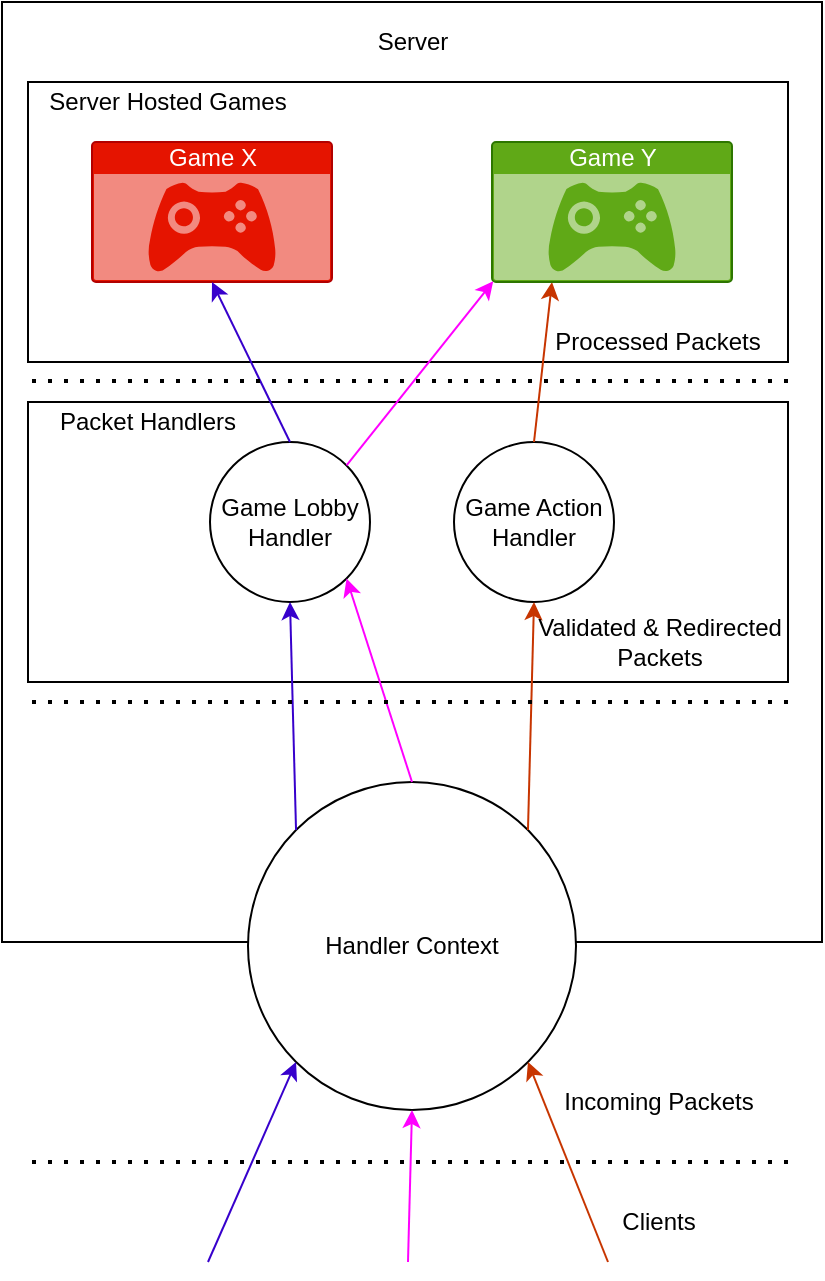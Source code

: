 <mxfile version="14.1.8" type="device"><diagram id="wFrOOLEZvZ6uSnFgyh2V" name="Page-1"><mxGraphModel dx="1422" dy="942" grid="1" gridSize="10" guides="1" tooltips="1" connect="1" arrows="1" fold="1" page="1" pageScale="1" pageWidth="827" pageHeight="1169" math="0" shadow="0"><root><mxCell id="0"/><mxCell id="1" parent="0"/><mxCell id="_2Bp-YOhPS83QPzOdCwp-1" value="" style="rounded=0;whiteSpace=wrap;html=1;fontColor=#FF00FF;" vertex="1" parent="1"><mxGeometry x="197" y="170" width="410" height="470" as="geometry"/></mxCell><mxCell id="VDZlhijzQXNhbVmrVwrX-38" value="" style="rounded=0;whiteSpace=wrap;html=1;" parent="1" vertex="1"><mxGeometry x="210" y="210" width="380" height="140" as="geometry"/></mxCell><mxCell id="VDZlhijzQXNhbVmrVwrX-37" value="" style="rounded=0;whiteSpace=wrap;html=1;" parent="1" vertex="1"><mxGeometry x="210" y="370" width="380" height="140" as="geometry"/></mxCell><mxCell id="VDZlhijzQXNhbVmrVwrX-2" value="Handler Context" style="ellipse;whiteSpace=wrap;html=1;aspect=fixed;" parent="1" vertex="1"><mxGeometry x="320" y="560" width="164" height="164" as="geometry"/></mxCell><mxCell id="VDZlhijzQXNhbVmrVwrX-4" value="Game Lobby&lt;br&gt;Handler" style="ellipse;whiteSpace=wrap;html=1;aspect=fixed;" parent="1" vertex="1"><mxGeometry x="301" y="390" width="80" height="80" as="geometry"/></mxCell><mxCell id="VDZlhijzQXNhbVmrVwrX-5" value="Game Action&lt;br&gt;Handler" style="ellipse;whiteSpace=wrap;html=1;aspect=fixed;" parent="1" vertex="1"><mxGeometry x="423" y="390" width="80" height="80" as="geometry"/></mxCell><mxCell id="VDZlhijzQXNhbVmrVwrX-6" value="Game X" style="html=1;strokeColor=#B20000;fillColor=#e51400;labelPosition=center;verticalLabelPosition=middle;verticalAlign=top;align=center;fontSize=12;outlineConnect=0;spacingTop=-6;shape=mxgraph.sitemap.game;fontColor=#ffffff;" parent="1" vertex="1"><mxGeometry x="242" y="240" width="120" height="70" as="geometry"/></mxCell><mxCell id="VDZlhijzQXNhbVmrVwrX-11" value="" style="endArrow=classic;html=1;exitX=1;exitY=0;exitDx=0;exitDy=0;entryX=0.5;entryY=1;entryDx=0;entryDy=0;fillColor=#fa6800;strokeColor=#C73500;" parent="1" source="VDZlhijzQXNhbVmrVwrX-2" target="VDZlhijzQXNhbVmrVwrX-5" edge="1"><mxGeometry width="50" height="50" relative="1" as="geometry"><mxPoint x="354.017" y="594.017" as="sourcePoint"/><mxPoint x="290" y="480" as="targetPoint"/></mxGeometry></mxCell><mxCell id="VDZlhijzQXNhbVmrVwrX-13" value="" style="endArrow=classic;html=1;exitX=0.5;exitY=0;exitDx=0;exitDy=0;entryX=0.5;entryY=1;entryDx=0;entryDy=0;entryPerimeter=0;fillColor=#6a00ff;strokeColor=#3700CC;" parent="1" source="VDZlhijzQXNhbVmrVwrX-4" target="VDZlhijzQXNhbVmrVwrX-6" edge="1"><mxGeometry width="50" height="50" relative="1" as="geometry"><mxPoint x="290" y="400" as="sourcePoint"/><mxPoint x="352.6" y="299.65" as="targetPoint"/></mxGeometry></mxCell><mxCell id="VDZlhijzQXNhbVmrVwrX-14" value="" style="endArrow=classic;html=1;exitX=0.5;exitY=0;exitDx=0;exitDy=0;entryX=0.25;entryY=1;entryDx=0;entryDy=0;entryPerimeter=0;fillColor=#fa6800;strokeColor=#C73500;" parent="1" source="VDZlhijzQXNhbVmrVwrX-5" target="VDZlhijzQXNhbVmrVwrX-15" edge="1"><mxGeometry width="50" height="50" relative="1" as="geometry"><mxPoint x="412" y="400" as="sourcePoint"/><mxPoint x="412" y="300" as="targetPoint"/></mxGeometry></mxCell><mxCell id="VDZlhijzQXNhbVmrVwrX-15" value="Game Y" style="html=1;strokeColor=#2D7600;fillColor=#60a917;labelPosition=center;verticalLabelPosition=middle;verticalAlign=top;align=center;fontSize=12;outlineConnect=0;spacingTop=-6;shape=mxgraph.sitemap.game;fontColor=#ffffff;" parent="1" vertex="1"><mxGeometry x="442" y="240" width="120" height="70" as="geometry"/></mxCell><mxCell id="VDZlhijzQXNhbVmrVwrX-17" value="" style="endArrow=classic;html=1;exitX=1;exitY=0;exitDx=0;exitDy=0;entryX=0.005;entryY=0.995;entryDx=0;entryDy=0;entryPerimeter=0;strokeColor=#FF00FF;" parent="1" source="VDZlhijzQXNhbVmrVwrX-4" target="VDZlhijzQXNhbVmrVwrX-15" edge="1"><mxGeometry width="50" height="50" relative="1" as="geometry"><mxPoint x="534" y="400" as="sourcePoint"/><mxPoint x="371.4" y="319.65" as="targetPoint"/></mxGeometry></mxCell><mxCell id="VDZlhijzQXNhbVmrVwrX-18" value="" style="endArrow=classic;html=1;exitX=0;exitY=0;exitDx=0;exitDy=0;entryX=0.5;entryY=1;entryDx=0;entryDy=0;fillColor=#6a00ff;strokeColor=#3700CC;" parent="1" source="VDZlhijzQXNhbVmrVwrX-2" target="VDZlhijzQXNhbVmrVwrX-4" edge="1"><mxGeometry width="50" height="50" relative="1" as="geometry"><mxPoint x="412" y="570" as="sourcePoint"/><mxPoint x="473" y="480" as="targetPoint"/></mxGeometry></mxCell><mxCell id="VDZlhijzQXNhbVmrVwrX-19" value="" style="endArrow=classic;html=1;entryX=1;entryY=1;entryDx=0;entryDy=0;strokeColor=#FF00FF;exitX=0.5;exitY=0;exitDx=0;exitDy=0;" parent="1" source="VDZlhijzQXNhbVmrVwrX-2" target="VDZlhijzQXNhbVmrVwrX-4" edge="1"><mxGeometry width="50" height="50" relative="1" as="geometry"><mxPoint x="400" y="560" as="sourcePoint"/><mxPoint x="444.716" y="468.284" as="targetPoint"/></mxGeometry></mxCell><mxCell id="VDZlhijzQXNhbVmrVwrX-20" value="" style="endArrow=classic;html=1;entryX=1;entryY=1;entryDx=0;entryDy=0;fillColor=#fa6800;strokeColor=#C73500;" parent="1" target="VDZlhijzQXNhbVmrVwrX-2" edge="1"><mxGeometry width="50" height="50" relative="1" as="geometry"><mxPoint x="500" y="800" as="sourcePoint"/><mxPoint x="340" y="770" as="targetPoint"/></mxGeometry></mxCell><mxCell id="VDZlhijzQXNhbVmrVwrX-21" value="" style="endArrow=classic;html=1;entryX=0.5;entryY=1;entryDx=0;entryDy=0;fillColor=#e3c800;strokeColor=#FF00FF;" parent="1" target="VDZlhijzQXNhbVmrVwrX-2" edge="1"><mxGeometry width="50" height="50" relative="1" as="geometry"><mxPoint x="400" y="800" as="sourcePoint"/><mxPoint x="406.017" y="760.003" as="targetPoint"/></mxGeometry></mxCell><mxCell id="VDZlhijzQXNhbVmrVwrX-22" value="" style="endArrow=classic;html=1;fillColor=#6a00ff;strokeColor=#3700CC;entryX=0;entryY=1;entryDx=0;entryDy=0;" parent="1" target="VDZlhijzQXNhbVmrVwrX-2" edge="1"><mxGeometry width="50" height="50" relative="1" as="geometry"><mxPoint x="300" y="800" as="sourcePoint"/><mxPoint x="290" y="730" as="targetPoint"/></mxGeometry></mxCell><mxCell id="VDZlhijzQXNhbVmrVwrX-24" value="" style="endArrow=none;dashed=1;html=1;dashPattern=1 3;strokeWidth=2;" parent="1" edge="1"><mxGeometry width="50" height="50" relative="1" as="geometry"><mxPoint x="212" y="750" as="sourcePoint"/><mxPoint x="592" y="750" as="targetPoint"/></mxGeometry></mxCell><mxCell id="VDZlhijzQXNhbVmrVwrX-25" value="Clients" style="text;html=1;align=center;verticalAlign=middle;resizable=0;points=[];autosize=1;" parent="1" vertex="1"><mxGeometry x="500" y="770" width="50" height="20" as="geometry"/></mxCell><mxCell id="VDZlhijzQXNhbVmrVwrX-28" value="Validated &amp;amp; Redirected Packets" style="text;html=1;strokeColor=none;fillColor=none;align=center;verticalAlign=middle;whiteSpace=wrap;rounded=0;" parent="1" vertex="1"><mxGeometry x="461" y="480" width="130" height="20" as="geometry"/></mxCell><mxCell id="VDZlhijzQXNhbVmrVwrX-29" value="Processed Packets" style="text;html=1;strokeColor=none;fillColor=none;align=center;verticalAlign=middle;whiteSpace=wrap;rounded=0;" parent="1" vertex="1"><mxGeometry x="460" y="330" width="130" height="20" as="geometry"/></mxCell><mxCell id="VDZlhijzQXNhbVmrVwrX-30" style="edgeStyle=orthogonalEdgeStyle;rounded=0;orthogonalLoop=1;jettySize=auto;html=1;exitX=0.5;exitY=1;exitDx=0;exitDy=0;strokeColor=#FF00FF;" parent="1" source="VDZlhijzQXNhbVmrVwrX-28" target="VDZlhijzQXNhbVmrVwrX-28" edge="1"><mxGeometry relative="1" as="geometry"/></mxCell><mxCell id="VDZlhijzQXNhbVmrVwrX-32" value="" style="endArrow=none;dashed=1;html=1;dashPattern=1 3;strokeWidth=2;" parent="1" edge="1"><mxGeometry width="50" height="50" relative="1" as="geometry"><mxPoint x="212" y="520" as="sourcePoint"/><mxPoint x="592" y="520" as="targetPoint"/></mxGeometry></mxCell><mxCell id="VDZlhijzQXNhbVmrVwrX-33" value="" style="endArrow=none;dashed=1;html=1;dashPattern=1 3;strokeWidth=2;" parent="1" edge="1"><mxGeometry width="50" height="50" relative="1" as="geometry"><mxPoint x="212" y="359.5" as="sourcePoint"/><mxPoint x="592" y="359.5" as="targetPoint"/></mxGeometry></mxCell><mxCell id="VDZlhijzQXNhbVmrVwrX-34" value="Incoming Packets" style="text;html=1;strokeColor=none;fillColor=none;align=center;verticalAlign=middle;whiteSpace=wrap;rounded=0;" parent="1" vertex="1"><mxGeometry x="467.5" y="710" width="115" height="20" as="geometry"/></mxCell><mxCell id="VDZlhijzQXNhbVmrVwrX-36" value="Packet Handlers" style="text;html=1;strokeColor=none;fillColor=none;align=center;verticalAlign=middle;whiteSpace=wrap;rounded=0;" parent="1" vertex="1"><mxGeometry x="210" y="370" width="120" height="20" as="geometry"/></mxCell><mxCell id="VDZlhijzQXNhbVmrVwrX-39" value="Server Hosted Games" style="text;html=1;strokeColor=none;fillColor=none;align=center;verticalAlign=middle;whiteSpace=wrap;rounded=0;" parent="1" vertex="1"><mxGeometry x="210" y="210" width="140" height="20" as="geometry"/></mxCell><mxCell id="_2Bp-YOhPS83QPzOdCwp-2" value="&lt;font color=&quot;#000000&quot;&gt;Server&lt;/font&gt;" style="text;html=1;align=center;verticalAlign=middle;resizable=0;points=[];autosize=1;fontColor=#FF00FF;" vertex="1" parent="1"><mxGeometry x="377" y="180" width="50" height="20" as="geometry"/></mxCell></root></mxGraphModel></diagram></mxfile>
